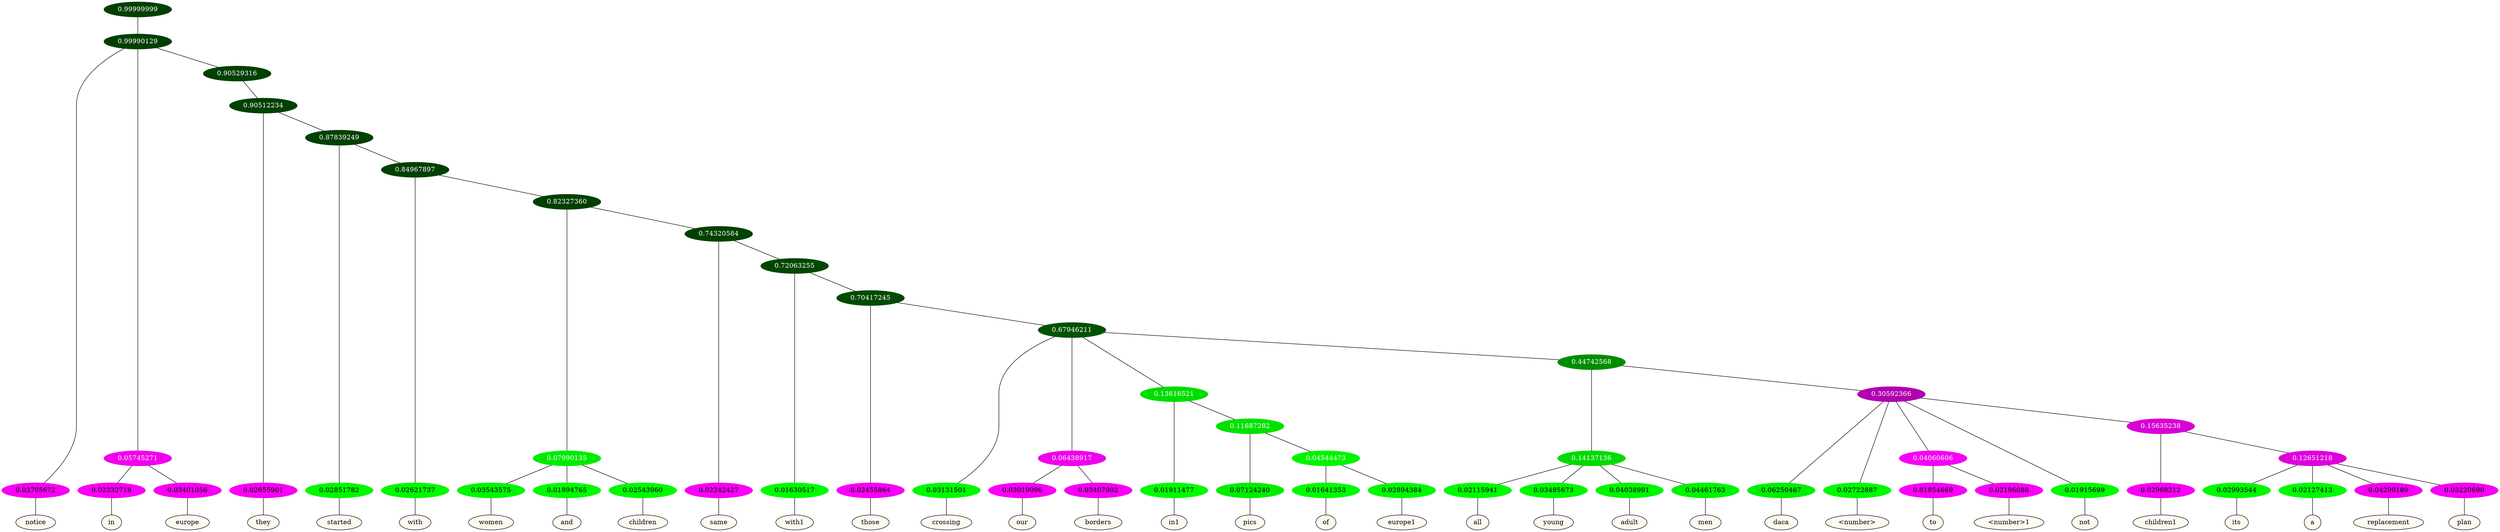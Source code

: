 graph {
	node [format=png height=0.15 nodesep=0.001 ordering=out overlap=prism overlap_scaling=0.01 ranksep=0.001 ratio=0.2 style=filled width=0.15]
	{
		rank=same
		a_w_2 [label=notice color=black fillcolor=floralwhite style="filled,solid"]
		a_w_5 [label=in color=black fillcolor=floralwhite style="filled,solid"]
		a_w_6 [label=europe color=black fillcolor=floralwhite style="filled,solid"]
		a_w_8 [label=they color=black fillcolor=floralwhite style="filled,solid"]
		a_w_10 [label=started color=black fillcolor=floralwhite style="filled,solid"]
		a_w_12 [label=with color=black fillcolor=floralwhite style="filled,solid"]
		a_w_16 [label=women color=black fillcolor=floralwhite style="filled,solid"]
		a_w_17 [label=and color=black fillcolor=floralwhite style="filled,solid"]
		a_w_18 [label=children color=black fillcolor=floralwhite style="filled,solid"]
		a_w_19 [label=same color=black fillcolor=floralwhite style="filled,solid"]
		a_w_21 [label=with1 color=black fillcolor=floralwhite style="filled,solid"]
		a_w_23 [label=those color=black fillcolor=floralwhite style="filled,solid"]
		a_w_25 [label=crossing color=black fillcolor=floralwhite style="filled,solid"]
		a_w_29 [label=our color=black fillcolor=floralwhite style="filled,solid"]
		a_w_30 [label=borders color=black fillcolor=floralwhite style="filled,solid"]
		a_w_31 [label=in1 color=black fillcolor=floralwhite style="filled,solid"]
		a_w_35 [label=pics color=black fillcolor=floralwhite style="filled,solid"]
		a_w_46 [label=of color=black fillcolor=floralwhite style="filled,solid"]
		a_w_47 [label=europe1 color=black fillcolor=floralwhite style="filled,solid"]
		a_w_37 [label=all color=black fillcolor=floralwhite style="filled,solid"]
		a_w_38 [label=young color=black fillcolor=floralwhite style="filled,solid"]
		a_w_39 [label=adult color=black fillcolor=floralwhite style="filled,solid"]
		a_w_40 [label=men color=black fillcolor=floralwhite style="filled,solid"]
		a_w_41 [label=daca color=black fillcolor=floralwhite style="filled,solid"]
		a_w_42 [label="\<number\>" color=black fillcolor=floralwhite style="filled,solid"]
		a_w_48 [label=to color=black fillcolor=floralwhite style="filled,solid"]
		a_w_49 [label="\<number\>1" color=black fillcolor=floralwhite style="filled,solid"]
		a_w_44 [label=not color=black fillcolor=floralwhite style="filled,solid"]
		a_w_50 [label=children1 color=black fillcolor=floralwhite style="filled,solid"]
		a_w_52 [label=its color=black fillcolor=floralwhite style="filled,solid"]
		a_w_53 [label=a color=black fillcolor=floralwhite style="filled,solid"]
		a_w_54 [label=replacement color=black fillcolor=floralwhite style="filled,solid"]
		a_w_55 [label=plan color=black fillcolor=floralwhite style="filled,solid"]
	}
	a_n_2 -- a_w_2
	a_n_5 -- a_w_5
	a_n_6 -- a_w_6
	a_n_8 -- a_w_8
	a_n_10 -- a_w_10
	a_n_12 -- a_w_12
	a_n_16 -- a_w_16
	a_n_17 -- a_w_17
	a_n_18 -- a_w_18
	a_n_19 -- a_w_19
	a_n_21 -- a_w_21
	a_n_23 -- a_w_23
	a_n_25 -- a_w_25
	a_n_29 -- a_w_29
	a_n_30 -- a_w_30
	a_n_31 -- a_w_31
	a_n_35 -- a_w_35
	a_n_46 -- a_w_46
	a_n_47 -- a_w_47
	a_n_37 -- a_w_37
	a_n_38 -- a_w_38
	a_n_39 -- a_w_39
	a_n_40 -- a_w_40
	a_n_41 -- a_w_41
	a_n_42 -- a_w_42
	a_n_48 -- a_w_48
	a_n_49 -- a_w_49
	a_n_44 -- a_w_44
	a_n_50 -- a_w_50
	a_n_52 -- a_w_52
	a_n_53 -- a_w_53
	a_n_54 -- a_w_54
	a_n_55 -- a_w_55
	{
		rank=same
		a_n_2 [label=0.03705672 color="0.835 1.000 0.963" fontcolor=black]
		a_n_5 [label=0.02332718 color="0.835 1.000 0.977" fontcolor=black]
		a_n_6 [label=0.03401056 color="0.835 1.000 0.966" fontcolor=black]
		a_n_8 [label=0.02655901 color="0.835 1.000 0.973" fontcolor=black]
		a_n_10 [label=0.02851782 color="0.334 1.000 0.971" fontcolor=black]
		a_n_12 [label=0.02621737 color="0.334 1.000 0.974" fontcolor=black]
		a_n_16 [label=0.03543575 color="0.334 1.000 0.965" fontcolor=black]
		a_n_17 [label=0.01894765 color="0.334 1.000 0.981" fontcolor=black]
		a_n_18 [label=0.02543960 color="0.334 1.000 0.975" fontcolor=black]
		a_n_19 [label=0.02242427 color="0.835 1.000 0.978" fontcolor=black]
		a_n_21 [label=0.01630517 color="0.334 1.000 0.984" fontcolor=black]
		a_n_23 [label=0.02455864 color="0.835 1.000 0.975" fontcolor=black]
		a_n_25 [label=0.03131501 color="0.334 1.000 0.969" fontcolor=black]
		a_n_29 [label=0.03019096 color="0.835 1.000 0.970" fontcolor=black]
		a_n_30 [label=0.03407902 color="0.835 1.000 0.966" fontcolor=black]
		a_n_31 [label=0.01911477 color="0.334 1.000 0.981" fontcolor=black]
		a_n_35 [label=0.07124240 color="0.334 1.000 0.929" fontcolor=black]
		a_n_46 [label=0.01641353 color="0.334 1.000 0.984" fontcolor=black]
		a_n_47 [label=0.02894384 color="0.334 1.000 0.971" fontcolor=black]
		a_n_37 [label=0.02115941 color="0.334 1.000 0.979" fontcolor=black]
		a_n_38 [label=0.03485673 color="0.334 1.000 0.965" fontcolor=black]
		a_n_39 [label=0.04038991 color="0.334 1.000 0.960" fontcolor=black]
		a_n_40 [label=0.04461763 color="0.334 1.000 0.955" fontcolor=black]
		a_n_41 [label=0.06250467 color="0.334 1.000 0.937" fontcolor=black]
		a_n_42 [label=0.02722887 color="0.334 1.000 0.973" fontcolor=black]
		a_n_48 [label=0.01854669 color="0.835 1.000 0.981" fontcolor=black]
		a_n_49 [label=0.02196088 color="0.835 1.000 0.978" fontcolor=black]
		a_n_44 [label=0.01915699 color="0.334 1.000 0.981" fontcolor=black]
		a_n_50 [label=0.02968212 color="0.835 1.000 0.970" fontcolor=black]
		a_n_52 [label=0.02993544 color="0.334 1.000 0.970" fontcolor=black]
		a_n_53 [label=0.02127413 color="0.334 1.000 0.979" fontcolor=black]
		a_n_54 [label=0.04299189 color="0.835 1.000 0.957" fontcolor=black]
		a_n_55 [label=0.03220690 color="0.835 1.000 0.968" fontcolor=black]
	}
	a_n_0 [label=0.99999999 color="0.334 1.000 0.250" fontcolor=grey99]
	a_n_1 [label=0.99990129 color="0.334 1.000 0.250" fontcolor=grey99]
	a_n_0 -- a_n_1
	a_n_1 -- a_n_2
	a_n_3 [label=0.05745271 color="0.835 1.000 0.943" fontcolor=grey99]
	a_n_1 -- a_n_3
	a_n_4 [label=0.90529316 color="0.334 1.000 0.250" fontcolor=grey99]
	a_n_1 -- a_n_4
	a_n_3 -- a_n_5
	a_n_3 -- a_n_6
	a_n_7 [label=0.90512234 color="0.334 1.000 0.250" fontcolor=grey99]
	a_n_4 -- a_n_7
	a_n_7 -- a_n_8
	a_n_9 [label=0.87839249 color="0.334 1.000 0.250" fontcolor=grey99]
	a_n_7 -- a_n_9
	a_n_9 -- a_n_10
	a_n_11 [label=0.84967897 color="0.334 1.000 0.250" fontcolor=grey99]
	a_n_9 -- a_n_11
	a_n_11 -- a_n_12
	a_n_13 [label=0.82327360 color="0.334 1.000 0.250" fontcolor=grey99]
	a_n_11 -- a_n_13
	a_n_14 [label=0.07990135 color="0.334 1.000 0.920" fontcolor=grey99]
	a_n_13 -- a_n_14
	a_n_15 [label=0.74320584 color="0.334 1.000 0.257" fontcolor=grey99]
	a_n_13 -- a_n_15
	a_n_14 -- a_n_16
	a_n_14 -- a_n_17
	a_n_14 -- a_n_18
	a_n_15 -- a_n_19
	a_n_20 [label=0.72063255 color="0.334 1.000 0.279" fontcolor=grey99]
	a_n_15 -- a_n_20
	a_n_20 -- a_n_21
	a_n_22 [label=0.70417245 color="0.334 1.000 0.296" fontcolor=grey99]
	a_n_20 -- a_n_22
	a_n_22 -- a_n_23
	a_n_24 [label=0.67946211 color="0.334 1.000 0.321" fontcolor=grey99]
	a_n_22 -- a_n_24
	a_n_24 -- a_n_25
	a_n_26 [label=0.06438917 color="0.835 1.000 0.936" fontcolor=grey99]
	a_n_24 -- a_n_26
	a_n_27 [label=0.13616521 color="0.334 1.000 0.864" fontcolor=grey99]
	a_n_24 -- a_n_27
	a_n_28 [label=0.44742568 color="0.334 1.000 0.553" fontcolor=grey99]
	a_n_24 -- a_n_28
	a_n_26 -- a_n_29
	a_n_26 -- a_n_30
	a_n_27 -- a_n_31
	a_n_32 [label=0.11687282 color="0.334 1.000 0.883" fontcolor=grey99]
	a_n_27 -- a_n_32
	a_n_33 [label=0.14137136 color="0.334 1.000 0.859" fontcolor=grey99]
	a_n_28 -- a_n_33
	a_n_34 [label=0.30592366 color="0.835 1.000 0.694" fontcolor=grey99]
	a_n_28 -- a_n_34
	a_n_32 -- a_n_35
	a_n_36 [label=0.04544473 color="0.334 1.000 0.955" fontcolor=grey99]
	a_n_32 -- a_n_36
	a_n_33 -- a_n_37
	a_n_33 -- a_n_38
	a_n_33 -- a_n_39
	a_n_33 -- a_n_40
	a_n_34 -- a_n_41
	a_n_34 -- a_n_42
	a_n_43 [label=0.04060606 color="0.835 1.000 0.959" fontcolor=grey99]
	a_n_34 -- a_n_43
	a_n_34 -- a_n_44
	a_n_45 [label=0.15635238 color="0.835 1.000 0.844" fontcolor=grey99]
	a_n_34 -- a_n_45
	a_n_36 -- a_n_46
	a_n_36 -- a_n_47
	a_n_43 -- a_n_48
	a_n_43 -- a_n_49
	a_n_45 -- a_n_50
	a_n_51 [label=0.12651218 color="0.835 1.000 0.873" fontcolor=grey99]
	a_n_45 -- a_n_51
	a_n_51 -- a_n_52
	a_n_51 -- a_n_53
	a_n_51 -- a_n_54
	a_n_51 -- a_n_55
}
